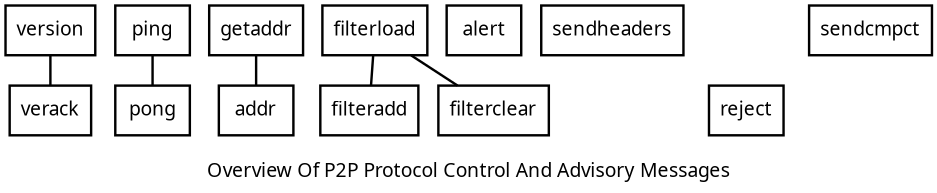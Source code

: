 digraph {

size="6.25";
rankdir=TB
nodesep=0.2;
ranksep=0.3;
splines="false"

edge [ penwidth = 1.75, fontname="Sans", dir="none" ]
node [ penwidth = 1.75, shape = "box", fontname="Sans", ]
graph [ penwidth = 1.75, fontname="Sans" ]

version -> verack;
ping -> pong;
getaddr -> addr;

filterload -> filteradd;
filterload -> filterclear;
alert;
sendheaders;

ERROR [ style = "invis" ];
ERROR -> reject [ style = "invis" ];

sendcmpct;

label = " \nOverview Of P2P Protocol Control And Advisory Messages"

}
